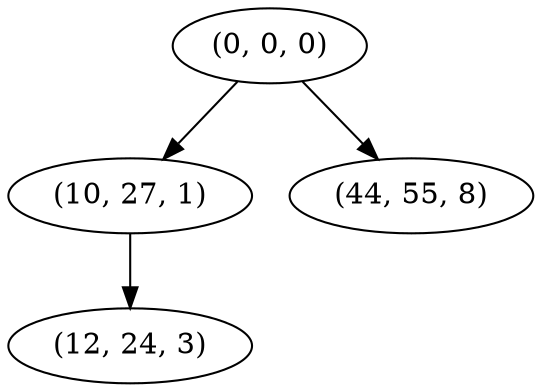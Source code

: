 digraph tree {
    "(0, 0, 0)";
    "(10, 27, 1)";
    "(12, 24, 3)";
    "(44, 55, 8)";
    "(0, 0, 0)" -> "(10, 27, 1)";
    "(0, 0, 0)" -> "(44, 55, 8)";
    "(10, 27, 1)" -> "(12, 24, 3)";
}
